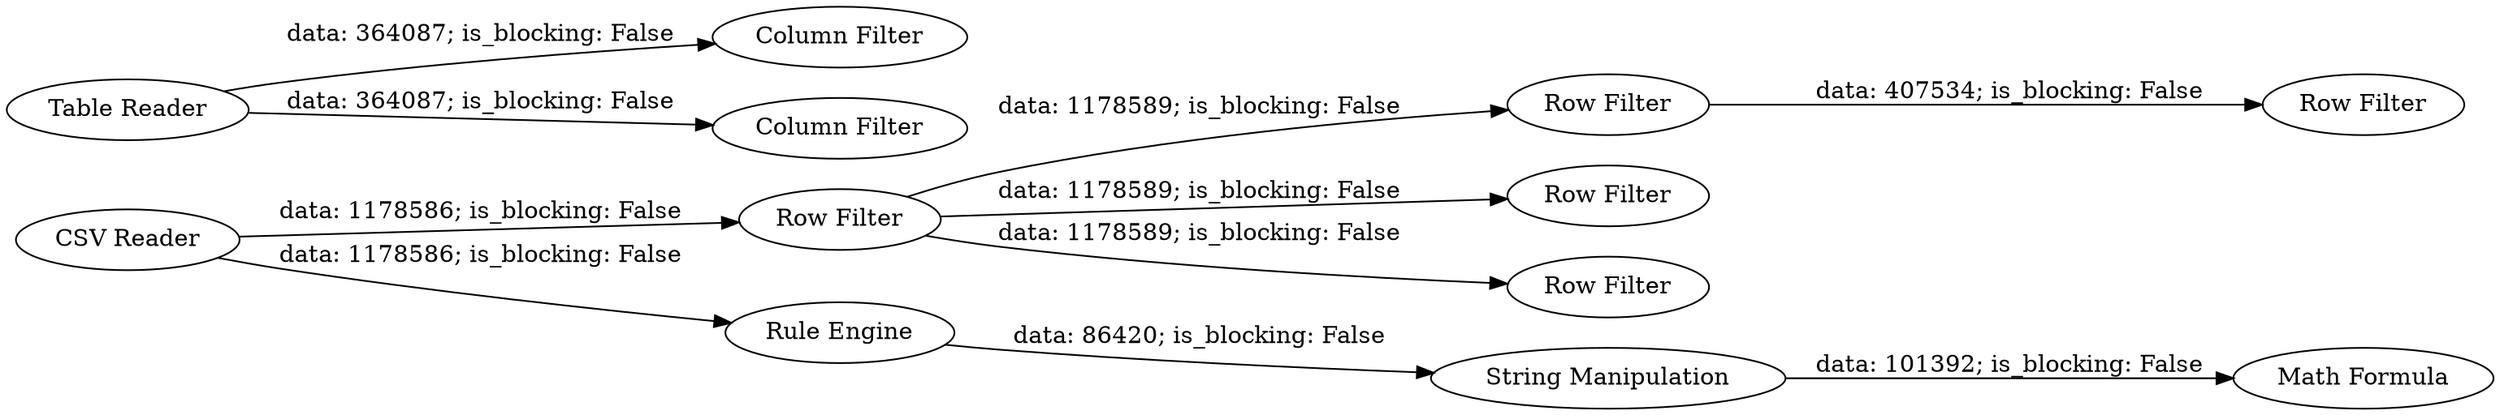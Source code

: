 digraph {
	"-2471204634269407567_36" [label="Math Formula"]
	"-2471204634269407567_29" [label="Row Filter"]
	"-2471204634269407567_33" [label="Column Filter"]
	"-2471204634269407567_31" [label="Row Filter"]
	"-2471204634269407567_26" [label="Table Reader"]
	"-2471204634269407567_27" [label="Row Filter"]
	"-2471204634269407567_25" [label="CSV Reader"]
	"-2471204634269407567_35" [label="String Manipulation"]
	"-2471204634269407567_30" [label="Row Filter"]
	"-2471204634269407567_32" [label="Column Filter"]
	"-2471204634269407567_34" [label="Rule Engine"]
	"-2471204634269407567_28" [label="Row Filter"]
	"-2471204634269407567_27" -> "-2471204634269407567_31" [label="data: 1178589; is_blocking: False"]
	"-2471204634269407567_25" -> "-2471204634269407567_34" [label="data: 1178586; is_blocking: False"]
	"-2471204634269407567_27" -> "-2471204634269407567_28" [label="data: 1178589; is_blocking: False"]
	"-2471204634269407567_34" -> "-2471204634269407567_35" [label="data: 86420; is_blocking: False"]
	"-2471204634269407567_35" -> "-2471204634269407567_36" [label="data: 101392; is_blocking: False"]
	"-2471204634269407567_26" -> "-2471204634269407567_33" [label="data: 364087; is_blocking: False"]
	"-2471204634269407567_29" -> "-2471204634269407567_30" [label="data: 407534; is_blocking: False"]
	"-2471204634269407567_26" -> "-2471204634269407567_32" [label="data: 364087; is_blocking: False"]
	"-2471204634269407567_27" -> "-2471204634269407567_29" [label="data: 1178589; is_blocking: False"]
	"-2471204634269407567_25" -> "-2471204634269407567_27" [label="data: 1178586; is_blocking: False"]
	rankdir=LR
}
